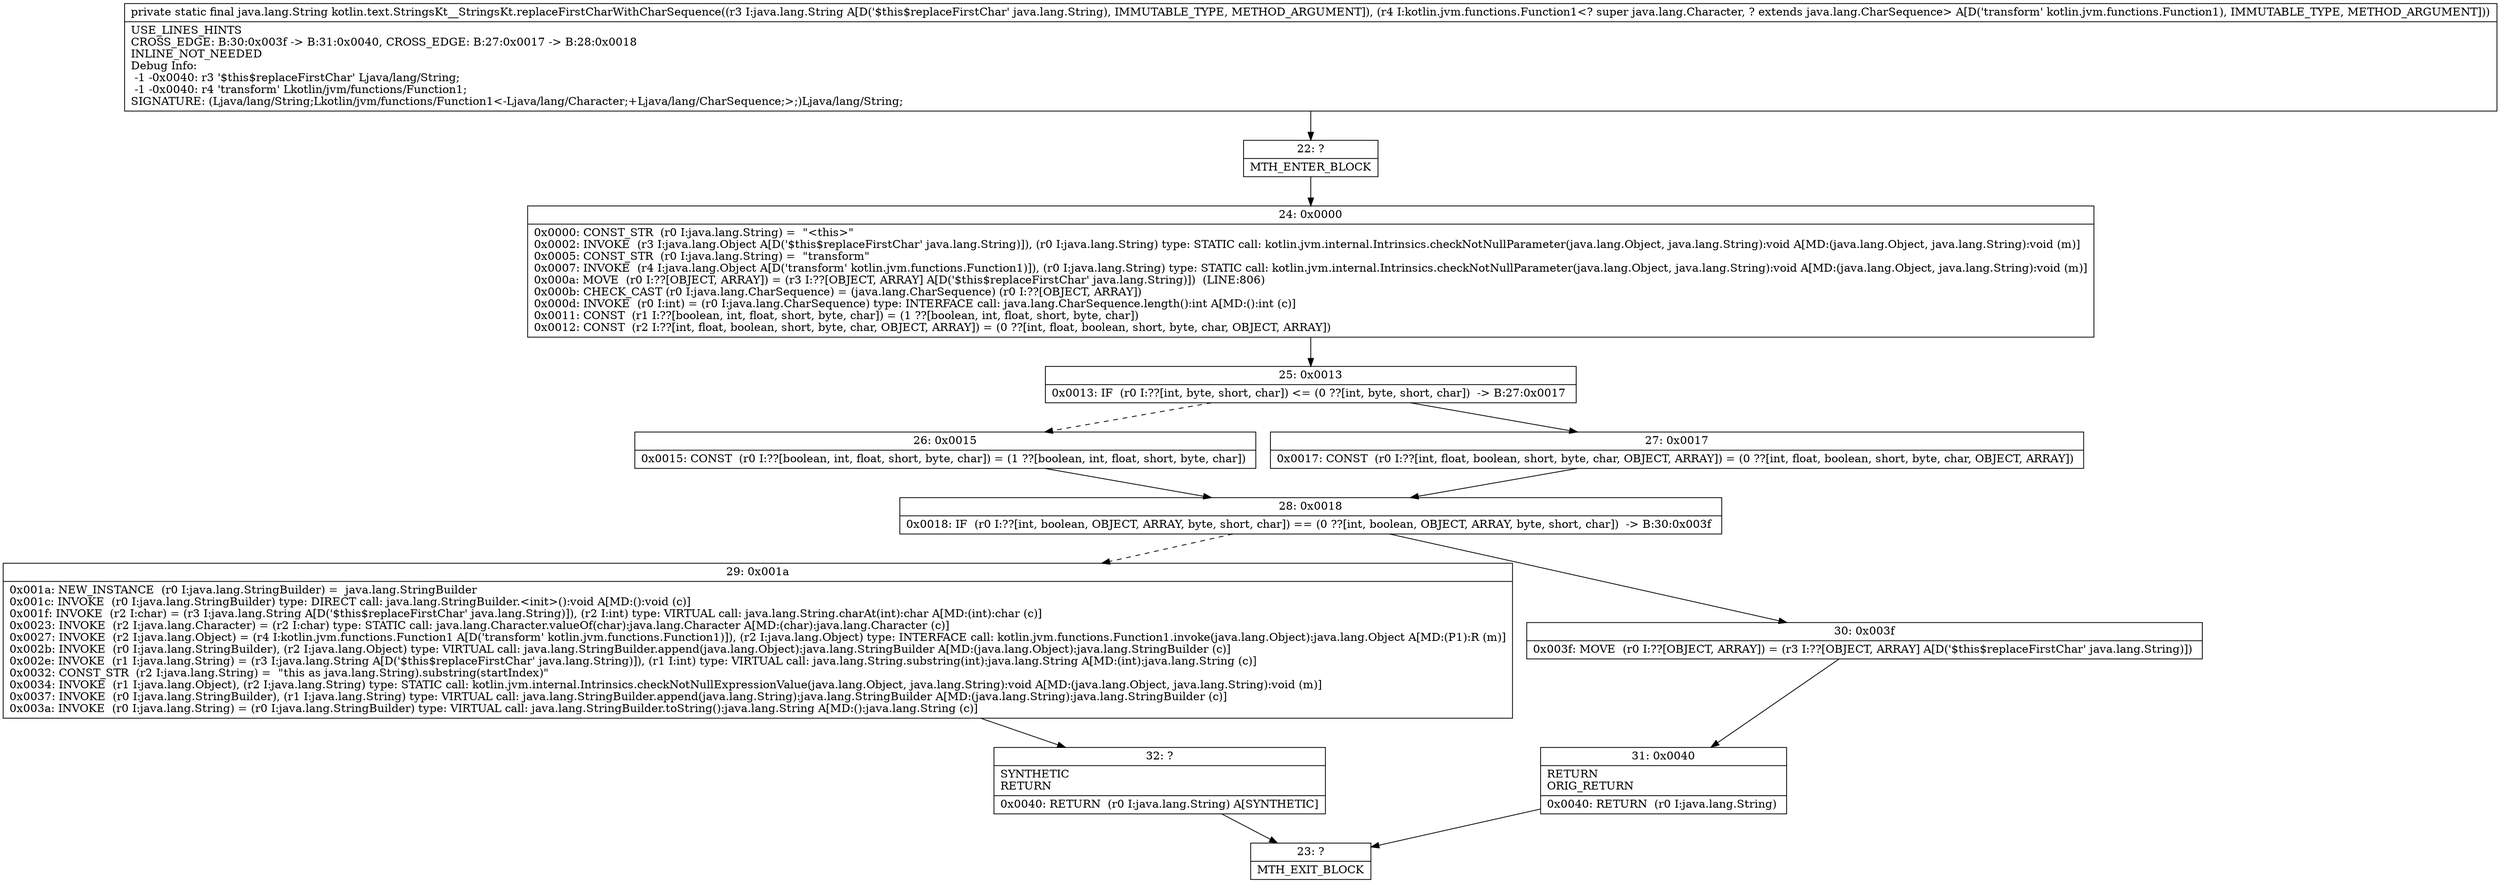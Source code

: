 digraph "CFG forkotlin.text.StringsKt__StringsKt.replaceFirstCharWithCharSequence(Ljava\/lang\/String;Lkotlin\/jvm\/functions\/Function1;)Ljava\/lang\/String;" {
Node_22 [shape=record,label="{22\:\ ?|MTH_ENTER_BLOCK\l}"];
Node_24 [shape=record,label="{24\:\ 0x0000|0x0000: CONST_STR  (r0 I:java.lang.String) =  \"\<this\>\" \l0x0002: INVOKE  (r3 I:java.lang.Object A[D('$this$replaceFirstChar' java.lang.String)]), (r0 I:java.lang.String) type: STATIC call: kotlin.jvm.internal.Intrinsics.checkNotNullParameter(java.lang.Object, java.lang.String):void A[MD:(java.lang.Object, java.lang.String):void (m)]\l0x0005: CONST_STR  (r0 I:java.lang.String) =  \"transform\" \l0x0007: INVOKE  (r4 I:java.lang.Object A[D('transform' kotlin.jvm.functions.Function1)]), (r0 I:java.lang.String) type: STATIC call: kotlin.jvm.internal.Intrinsics.checkNotNullParameter(java.lang.Object, java.lang.String):void A[MD:(java.lang.Object, java.lang.String):void (m)]\l0x000a: MOVE  (r0 I:??[OBJECT, ARRAY]) = (r3 I:??[OBJECT, ARRAY] A[D('$this$replaceFirstChar' java.lang.String)])  (LINE:806)\l0x000b: CHECK_CAST (r0 I:java.lang.CharSequence) = (java.lang.CharSequence) (r0 I:??[OBJECT, ARRAY]) \l0x000d: INVOKE  (r0 I:int) = (r0 I:java.lang.CharSequence) type: INTERFACE call: java.lang.CharSequence.length():int A[MD:():int (c)]\l0x0011: CONST  (r1 I:??[boolean, int, float, short, byte, char]) = (1 ??[boolean, int, float, short, byte, char]) \l0x0012: CONST  (r2 I:??[int, float, boolean, short, byte, char, OBJECT, ARRAY]) = (0 ??[int, float, boolean, short, byte, char, OBJECT, ARRAY]) \l}"];
Node_25 [shape=record,label="{25\:\ 0x0013|0x0013: IF  (r0 I:??[int, byte, short, char]) \<= (0 ??[int, byte, short, char])  \-\> B:27:0x0017 \l}"];
Node_26 [shape=record,label="{26\:\ 0x0015|0x0015: CONST  (r0 I:??[boolean, int, float, short, byte, char]) = (1 ??[boolean, int, float, short, byte, char]) \l}"];
Node_28 [shape=record,label="{28\:\ 0x0018|0x0018: IF  (r0 I:??[int, boolean, OBJECT, ARRAY, byte, short, char]) == (0 ??[int, boolean, OBJECT, ARRAY, byte, short, char])  \-\> B:30:0x003f \l}"];
Node_29 [shape=record,label="{29\:\ 0x001a|0x001a: NEW_INSTANCE  (r0 I:java.lang.StringBuilder) =  java.lang.StringBuilder \l0x001c: INVOKE  (r0 I:java.lang.StringBuilder) type: DIRECT call: java.lang.StringBuilder.\<init\>():void A[MD:():void (c)]\l0x001f: INVOKE  (r2 I:char) = (r3 I:java.lang.String A[D('$this$replaceFirstChar' java.lang.String)]), (r2 I:int) type: VIRTUAL call: java.lang.String.charAt(int):char A[MD:(int):char (c)]\l0x0023: INVOKE  (r2 I:java.lang.Character) = (r2 I:char) type: STATIC call: java.lang.Character.valueOf(char):java.lang.Character A[MD:(char):java.lang.Character (c)]\l0x0027: INVOKE  (r2 I:java.lang.Object) = (r4 I:kotlin.jvm.functions.Function1 A[D('transform' kotlin.jvm.functions.Function1)]), (r2 I:java.lang.Object) type: INTERFACE call: kotlin.jvm.functions.Function1.invoke(java.lang.Object):java.lang.Object A[MD:(P1):R (m)]\l0x002b: INVOKE  (r0 I:java.lang.StringBuilder), (r2 I:java.lang.Object) type: VIRTUAL call: java.lang.StringBuilder.append(java.lang.Object):java.lang.StringBuilder A[MD:(java.lang.Object):java.lang.StringBuilder (c)]\l0x002e: INVOKE  (r1 I:java.lang.String) = (r3 I:java.lang.String A[D('$this$replaceFirstChar' java.lang.String)]), (r1 I:int) type: VIRTUAL call: java.lang.String.substring(int):java.lang.String A[MD:(int):java.lang.String (c)]\l0x0032: CONST_STR  (r2 I:java.lang.String) =  \"this as java.lang.String).substring(startIndex)\" \l0x0034: INVOKE  (r1 I:java.lang.Object), (r2 I:java.lang.String) type: STATIC call: kotlin.jvm.internal.Intrinsics.checkNotNullExpressionValue(java.lang.Object, java.lang.String):void A[MD:(java.lang.Object, java.lang.String):void (m)]\l0x0037: INVOKE  (r0 I:java.lang.StringBuilder), (r1 I:java.lang.String) type: VIRTUAL call: java.lang.StringBuilder.append(java.lang.String):java.lang.StringBuilder A[MD:(java.lang.String):java.lang.StringBuilder (c)]\l0x003a: INVOKE  (r0 I:java.lang.String) = (r0 I:java.lang.StringBuilder) type: VIRTUAL call: java.lang.StringBuilder.toString():java.lang.String A[MD:():java.lang.String (c)]\l}"];
Node_32 [shape=record,label="{32\:\ ?|SYNTHETIC\lRETURN\l|0x0040: RETURN  (r0 I:java.lang.String) A[SYNTHETIC]\l}"];
Node_23 [shape=record,label="{23\:\ ?|MTH_EXIT_BLOCK\l}"];
Node_30 [shape=record,label="{30\:\ 0x003f|0x003f: MOVE  (r0 I:??[OBJECT, ARRAY]) = (r3 I:??[OBJECT, ARRAY] A[D('$this$replaceFirstChar' java.lang.String)]) \l}"];
Node_31 [shape=record,label="{31\:\ 0x0040|RETURN\lORIG_RETURN\l|0x0040: RETURN  (r0 I:java.lang.String) \l}"];
Node_27 [shape=record,label="{27\:\ 0x0017|0x0017: CONST  (r0 I:??[int, float, boolean, short, byte, char, OBJECT, ARRAY]) = (0 ??[int, float, boolean, short, byte, char, OBJECT, ARRAY]) \l}"];
MethodNode[shape=record,label="{private static final java.lang.String kotlin.text.StringsKt__StringsKt.replaceFirstCharWithCharSequence((r3 I:java.lang.String A[D('$this$replaceFirstChar' java.lang.String), IMMUTABLE_TYPE, METHOD_ARGUMENT]), (r4 I:kotlin.jvm.functions.Function1\<? super java.lang.Character, ? extends java.lang.CharSequence\> A[D('transform' kotlin.jvm.functions.Function1), IMMUTABLE_TYPE, METHOD_ARGUMENT]))  | USE_LINES_HINTS\lCROSS_EDGE: B:30:0x003f \-\> B:31:0x0040, CROSS_EDGE: B:27:0x0017 \-\> B:28:0x0018\lINLINE_NOT_NEEDED\lDebug Info:\l  \-1 \-0x0040: r3 '$this$replaceFirstChar' Ljava\/lang\/String;\l  \-1 \-0x0040: r4 'transform' Lkotlin\/jvm\/functions\/Function1;\lSIGNATURE: (Ljava\/lang\/String;Lkotlin\/jvm\/functions\/Function1\<\-Ljava\/lang\/Character;+Ljava\/lang\/CharSequence;\>;)Ljava\/lang\/String;\l}"];
MethodNode -> Node_22;Node_22 -> Node_24;
Node_24 -> Node_25;
Node_25 -> Node_26[style=dashed];
Node_25 -> Node_27;
Node_26 -> Node_28;
Node_28 -> Node_29[style=dashed];
Node_28 -> Node_30;
Node_29 -> Node_32;
Node_32 -> Node_23;
Node_30 -> Node_31;
Node_31 -> Node_23;
Node_27 -> Node_28;
}

